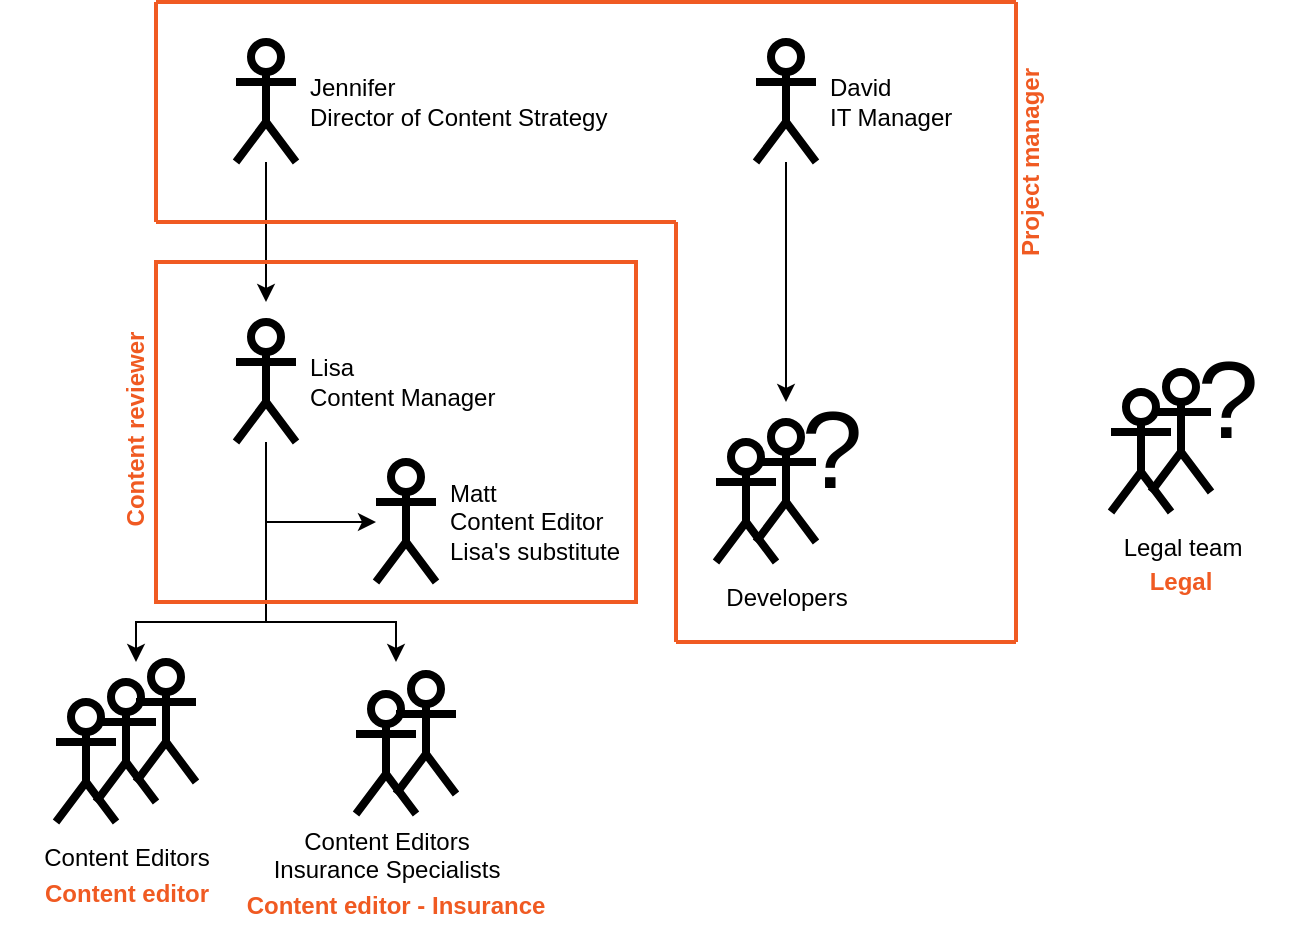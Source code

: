 <mxfile version="13.1.14" type="github">
  <diagram id="g5Plbh_AKTesNDF9eLHS" name="Page-1">
    <mxGraphModel dx="1185" dy="635" grid="1" gridSize="10" guides="1" tooltips="1" connect="1" arrows="1" fold="1" page="1" pageScale="1" pageWidth="850" pageHeight="1100" math="0" shadow="0">
      <root>
        <mxCell id="0" />
        <mxCell id="1" parent="0" />
        <mxCell id="4PxdUijkUJ5LaHFqjFEA-36" style="edgeStyle=orthogonalEdgeStyle;rounded=0;orthogonalLoop=1;jettySize=auto;html=1;fontSize=70;" edge="1" parent="1" source="4PxdUijkUJ5LaHFqjFEA-1">
          <mxGeometry relative="1" as="geometry">
            <mxPoint x="405" y="210" as="targetPoint" />
          </mxGeometry>
        </mxCell>
        <mxCell id="4PxdUijkUJ5LaHFqjFEA-1" value="David&lt;br&gt;IT Manager" style="shape=umlActor;verticalLabelPosition=middle;labelBackgroundColor=#ffffff;verticalAlign=middle;html=1;outlineConnect=0;strokeWidth=4;labelPosition=right;align=left;spacingLeft=5;" vertex="1" parent="1">
          <mxGeometry x="390" y="30" width="30" height="60" as="geometry" />
        </mxCell>
        <mxCell id="4PxdUijkUJ5LaHFqjFEA-19" style="edgeStyle=orthogonalEdgeStyle;rounded=0;orthogonalLoop=1;jettySize=auto;html=1;" edge="1" parent="1" source="4PxdUijkUJ5LaHFqjFEA-2">
          <mxGeometry relative="1" as="geometry">
            <mxPoint x="200" y="270" as="targetPoint" />
            <Array as="points">
              <mxPoint x="145" y="270" />
            </Array>
          </mxGeometry>
        </mxCell>
        <mxCell id="4PxdUijkUJ5LaHFqjFEA-20" style="edgeStyle=orthogonalEdgeStyle;rounded=0;orthogonalLoop=1;jettySize=auto;html=1;" edge="1" parent="1" source="4PxdUijkUJ5LaHFqjFEA-2">
          <mxGeometry relative="1" as="geometry">
            <mxPoint x="210" y="340" as="targetPoint" />
            <Array as="points">
              <mxPoint x="145" y="320" />
              <mxPoint x="210" y="320" />
              <mxPoint x="210" y="340" />
            </Array>
          </mxGeometry>
        </mxCell>
        <mxCell id="4PxdUijkUJ5LaHFqjFEA-21" style="edgeStyle=orthogonalEdgeStyle;rounded=0;orthogonalLoop=1;jettySize=auto;html=1;" edge="1" parent="1" source="4PxdUijkUJ5LaHFqjFEA-2" target="4PxdUijkUJ5LaHFqjFEA-15">
          <mxGeometry relative="1" as="geometry">
            <mxPoint x="130" y="340" as="targetPoint" />
            <Array as="points">
              <mxPoint x="145" y="320" />
              <mxPoint x="80" y="320" />
            </Array>
          </mxGeometry>
        </mxCell>
        <mxCell id="4PxdUijkUJ5LaHFqjFEA-2" value="Lisa&lt;br&gt;Content Manager" style="shape=umlActor;verticalLabelPosition=middle;labelBackgroundColor=#ffffff;verticalAlign=middle;html=1;outlineConnect=0;labelPosition=right;align=left;spacingLeft=5;strokeWidth=4;" vertex="1" parent="1">
          <mxGeometry x="130" y="170" width="30" height="60" as="geometry" />
        </mxCell>
        <mxCell id="4PxdUijkUJ5LaHFqjFEA-9" value="Matt&lt;br&gt;Content Editor&lt;br&gt;Lisa&#39;s substitute" style="shape=umlActor;verticalLabelPosition=middle;labelBackgroundColor=#ffffff;verticalAlign=middle;html=1;outlineConnect=0;labelPosition=right;align=left;spacingLeft=5;strokeWidth=4;" vertex="1" parent="1">
          <mxGeometry x="200" y="240" width="30" height="60" as="geometry" />
        </mxCell>
        <mxCell id="4PxdUijkUJ5LaHFqjFEA-13" value="" style="group" vertex="1" connectable="0" parent="1">
          <mxGeometry x="190" y="346" width="50" height="70" as="geometry" />
        </mxCell>
        <mxCell id="4PxdUijkUJ5LaHFqjFEA-10" value="Content Editors&lt;br&gt;Insurance Specialists" style="shape=umlActor;verticalLabelPosition=bottom;labelBackgroundColor=#ffffff;verticalAlign=top;html=1;outlineConnect=0;strokeWidth=4;" vertex="1" parent="4PxdUijkUJ5LaHFqjFEA-13">
          <mxGeometry y="10" width="30" height="60" as="geometry" />
        </mxCell>
        <mxCell id="4PxdUijkUJ5LaHFqjFEA-11" value="" style="shape=umlActor;verticalLabelPosition=bottom;labelBackgroundColor=#ffffff;verticalAlign=top;html=1;outlineConnect=0;strokeWidth=4;" vertex="1" parent="4PxdUijkUJ5LaHFqjFEA-13">
          <mxGeometry x="20" width="30" height="60" as="geometry" />
        </mxCell>
        <mxCell id="4PxdUijkUJ5LaHFqjFEA-16" value="" style="group" vertex="1" connectable="0" parent="1">
          <mxGeometry x="40" y="340" width="70" height="80" as="geometry" />
        </mxCell>
        <mxCell id="4PxdUijkUJ5LaHFqjFEA-7" value="&lt;br&gt;Content Editors" style="shape=umlActor;verticalLabelPosition=bottom;labelBackgroundColor=#ffffff;verticalAlign=top;html=1;outlineConnect=0;strokeWidth=4;" vertex="1" parent="4PxdUijkUJ5LaHFqjFEA-16">
          <mxGeometry x="20" y="10" width="30" height="60" as="geometry" />
        </mxCell>
        <mxCell id="4PxdUijkUJ5LaHFqjFEA-8" value="" style="shape=umlActor;verticalLabelPosition=bottom;labelBackgroundColor=#ffffff;verticalAlign=top;html=1;outlineConnect=0;strokeWidth=4;" vertex="1" parent="4PxdUijkUJ5LaHFqjFEA-16">
          <mxGeometry y="20" width="30" height="60" as="geometry" />
        </mxCell>
        <mxCell id="4PxdUijkUJ5LaHFqjFEA-15" value="" style="shape=umlActor;verticalLabelPosition=bottom;labelBackgroundColor=#ffffff;verticalAlign=top;html=1;outlineConnect=0;strokeWidth=4;" vertex="1" parent="4PxdUijkUJ5LaHFqjFEA-16">
          <mxGeometry x="40" width="30" height="60" as="geometry" />
        </mxCell>
        <mxCell id="4PxdUijkUJ5LaHFqjFEA-23" value="&lt;br&gt;Developers" style="shape=umlActor;verticalLabelPosition=bottom;labelBackgroundColor=#ffffff;verticalAlign=top;html=1;outlineConnect=0;strokeWidth=4;" vertex="1" parent="1">
          <mxGeometry x="390" y="220" width="30" height="60" as="geometry" />
        </mxCell>
        <mxCell id="4PxdUijkUJ5LaHFqjFEA-24" value="" style="shape=umlActor;verticalLabelPosition=bottom;labelBackgroundColor=#ffffff;verticalAlign=top;html=1;outlineConnect=0;strokeWidth=4;" vertex="1" parent="1">
          <mxGeometry x="370" y="230" width="30" height="60" as="geometry" />
        </mxCell>
        <mxCell id="4PxdUijkUJ5LaHFqjFEA-27" style="edgeStyle=orthogonalEdgeStyle;rounded=0;orthogonalLoop=1;jettySize=auto;html=1;" edge="1" parent="1" source="4PxdUijkUJ5LaHFqjFEA-26">
          <mxGeometry relative="1" as="geometry">
            <mxPoint x="145" y="160" as="targetPoint" />
          </mxGeometry>
        </mxCell>
        <mxCell id="4PxdUijkUJ5LaHFqjFEA-26" value="Jennifer&lt;br&gt;Director of Content Strategy" style="shape=umlActor;verticalLabelPosition=middle;labelBackgroundColor=#ffffff;verticalAlign=middle;html=1;outlineConnect=0;labelPosition=right;align=left;spacingLeft=5;strokeWidth=4;" vertex="1" parent="1">
          <mxGeometry x="130" y="30" width="30" height="60" as="geometry" />
        </mxCell>
        <mxCell id="4PxdUijkUJ5LaHFqjFEA-32" value="?" style="text;html=1;strokeColor=none;fillColor=none;align=center;verticalAlign=middle;whiteSpace=wrap;rounded=0;fontSize=55;fontStyle=0" vertex="1" parent="1">
          <mxGeometry x="408" y="208" width="40" height="50" as="geometry" />
        </mxCell>
        <mxCell id="4PxdUijkUJ5LaHFqjFEA-33" value="&lt;br&gt;Legal team" style="shape=umlActor;verticalLabelPosition=bottom;labelBackgroundColor=#ffffff;verticalAlign=top;html=1;outlineConnect=0;strokeWidth=4;" vertex="1" parent="1">
          <mxGeometry x="587.5" y="195" width="30" height="60" as="geometry" />
        </mxCell>
        <mxCell id="4PxdUijkUJ5LaHFqjFEA-34" value="" style="shape=umlActor;verticalLabelPosition=bottom;labelBackgroundColor=#ffffff;verticalAlign=top;html=1;outlineConnect=0;strokeWidth=4;" vertex="1" parent="1">
          <mxGeometry x="567.5" y="205" width="30" height="60" as="geometry" />
        </mxCell>
        <mxCell id="4PxdUijkUJ5LaHFqjFEA-35" value="?" style="text;html=1;strokeColor=none;fillColor=none;align=center;verticalAlign=middle;whiteSpace=wrap;rounded=0;fontSize=55;fontStyle=0" vertex="1" parent="1">
          <mxGeometry x="605.5" y="183" width="40" height="50" as="geometry" />
        </mxCell>
        <mxCell id="4PxdUijkUJ5LaHFqjFEA-51" value="" style="rounded=0;whiteSpace=wrap;html=1;strokeWidth=2;fontSize=70;fontColor=#F05A22;fillColor=none;strokeColor=#F05A22;" vertex="1" parent="1">
          <mxGeometry x="90" y="140" width="240" height="170" as="geometry" />
        </mxCell>
        <mxCell id="4PxdUijkUJ5LaHFqjFEA-52" value="" style="group" vertex="1" connectable="0" parent="1">
          <mxGeometry x="90" y="10" width="430" height="320" as="geometry" />
        </mxCell>
        <mxCell id="4PxdUijkUJ5LaHFqjFEA-41" value="" style="endArrow=none;html=1;fontSize=70;fontColor=#F05A22;strokeColor=#F05A22;strokeWidth=2;rounded=0;" edge="1" parent="4PxdUijkUJ5LaHFqjFEA-52">
          <mxGeometry width="50" height="50" relative="1" as="geometry">
            <mxPoint as="sourcePoint" />
            <mxPoint x="430" as="targetPoint" />
          </mxGeometry>
        </mxCell>
        <mxCell id="4PxdUijkUJ5LaHFqjFEA-42" value="" style="endArrow=none;html=1;fontSize=70;fontColor=#F05A22;strokeColor=#F05A22;strokeWidth=2;rounded=0;" edge="1" parent="4PxdUijkUJ5LaHFqjFEA-52">
          <mxGeometry width="50" height="50" relative="1" as="geometry">
            <mxPoint as="sourcePoint" />
            <mxPoint y="110" as="targetPoint" />
          </mxGeometry>
        </mxCell>
        <mxCell id="4PxdUijkUJ5LaHFqjFEA-43" value="" style="endArrow=none;html=1;fontSize=70;fontColor=#F05A22;strokeColor=#F05A22;strokeWidth=2;rounded=0;" edge="1" parent="4PxdUijkUJ5LaHFqjFEA-52">
          <mxGeometry width="50" height="50" relative="1" as="geometry">
            <mxPoint y="110" as="sourcePoint" />
            <mxPoint x="260" y="110" as="targetPoint" />
          </mxGeometry>
        </mxCell>
        <mxCell id="4PxdUijkUJ5LaHFqjFEA-44" value="" style="endArrow=none;html=1;fontSize=70;fontColor=#F05A22;strokeColor=#F05A22;strokeWidth=2;rounded=0;" edge="1" parent="4PxdUijkUJ5LaHFqjFEA-52">
          <mxGeometry width="50" height="50" relative="1" as="geometry">
            <mxPoint x="260" y="110" as="sourcePoint" />
            <mxPoint x="260" y="320" as="targetPoint" />
            <Array as="points">
              <mxPoint x="260" y="210" />
            </Array>
          </mxGeometry>
        </mxCell>
        <mxCell id="4PxdUijkUJ5LaHFqjFEA-45" value="" style="endArrow=none;html=1;fontSize=70;fontColor=#F05A22;strokeColor=#F05A22;strokeWidth=2;rounded=0;" edge="1" parent="4PxdUijkUJ5LaHFqjFEA-52">
          <mxGeometry width="50" height="50" relative="1" as="geometry">
            <mxPoint x="260" y="320" as="sourcePoint" />
            <mxPoint x="430" y="320" as="targetPoint" />
          </mxGeometry>
        </mxCell>
        <mxCell id="4PxdUijkUJ5LaHFqjFEA-46" value="" style="endArrow=none;html=1;fontSize=70;fontColor=#F05A22;strokeColor=#F05A22;strokeWidth=2;rounded=0;" edge="1" parent="4PxdUijkUJ5LaHFqjFEA-52">
          <mxGeometry width="50" height="50" relative="1" as="geometry">
            <mxPoint x="430" as="sourcePoint" />
            <mxPoint x="430" y="320" as="targetPoint" />
          </mxGeometry>
        </mxCell>
        <mxCell id="4PxdUijkUJ5LaHFqjFEA-53" value="Project manager" style="text;html=1;strokeColor=none;fillColor=none;align=center;verticalAlign=middle;whiteSpace=wrap;rounded=0;fontSize=12;fontColor=#F05A22;fontStyle=1;rotation=-90;" vertex="1" parent="1">
          <mxGeometry x="465" y="80" width="125" height="20" as="geometry" />
        </mxCell>
        <mxCell id="4PxdUijkUJ5LaHFqjFEA-55" value="Content reviewer" style="text;html=1;strokeColor=none;fillColor=none;align=center;verticalAlign=middle;whiteSpace=wrap;rounded=0;fontSize=12;fontColor=#F05A22;fontStyle=1;rotation=-90;" vertex="1" parent="1">
          <mxGeometry x="17.5" y="214" width="125" height="20" as="geometry" />
        </mxCell>
        <mxCell id="4PxdUijkUJ5LaHFqjFEA-56" value="Content editor" style="text;html=1;strokeColor=none;fillColor=none;align=center;verticalAlign=middle;whiteSpace=wrap;rounded=0;fontSize=12;fontColor=#F05A22;fontStyle=1;rotation=0;" vertex="1" parent="1">
          <mxGeometry x="12.5" y="446" width="125" height="20" as="geometry" />
        </mxCell>
        <mxCell id="4PxdUijkUJ5LaHFqjFEA-58" value="Content editor - Insurance" style="text;html=1;strokeColor=none;fillColor=none;align=center;verticalAlign=middle;whiteSpace=wrap;rounded=0;fontSize=12;fontColor=#F05A22;fontStyle=1;rotation=0;" vertex="1" parent="1">
          <mxGeometry x="130" y="452" width="160" height="20" as="geometry" />
        </mxCell>
        <mxCell id="4PxdUijkUJ5LaHFqjFEA-59" value="Legal" style="text;html=1;strokeColor=none;fillColor=none;align=center;verticalAlign=middle;whiteSpace=wrap;rounded=0;fontSize=12;fontColor=#F05A22;fontStyle=1;rotation=0;" vertex="1" parent="1">
          <mxGeometry x="540" y="290" width="125" height="20" as="geometry" />
        </mxCell>
      </root>
    </mxGraphModel>
  </diagram>
</mxfile>

